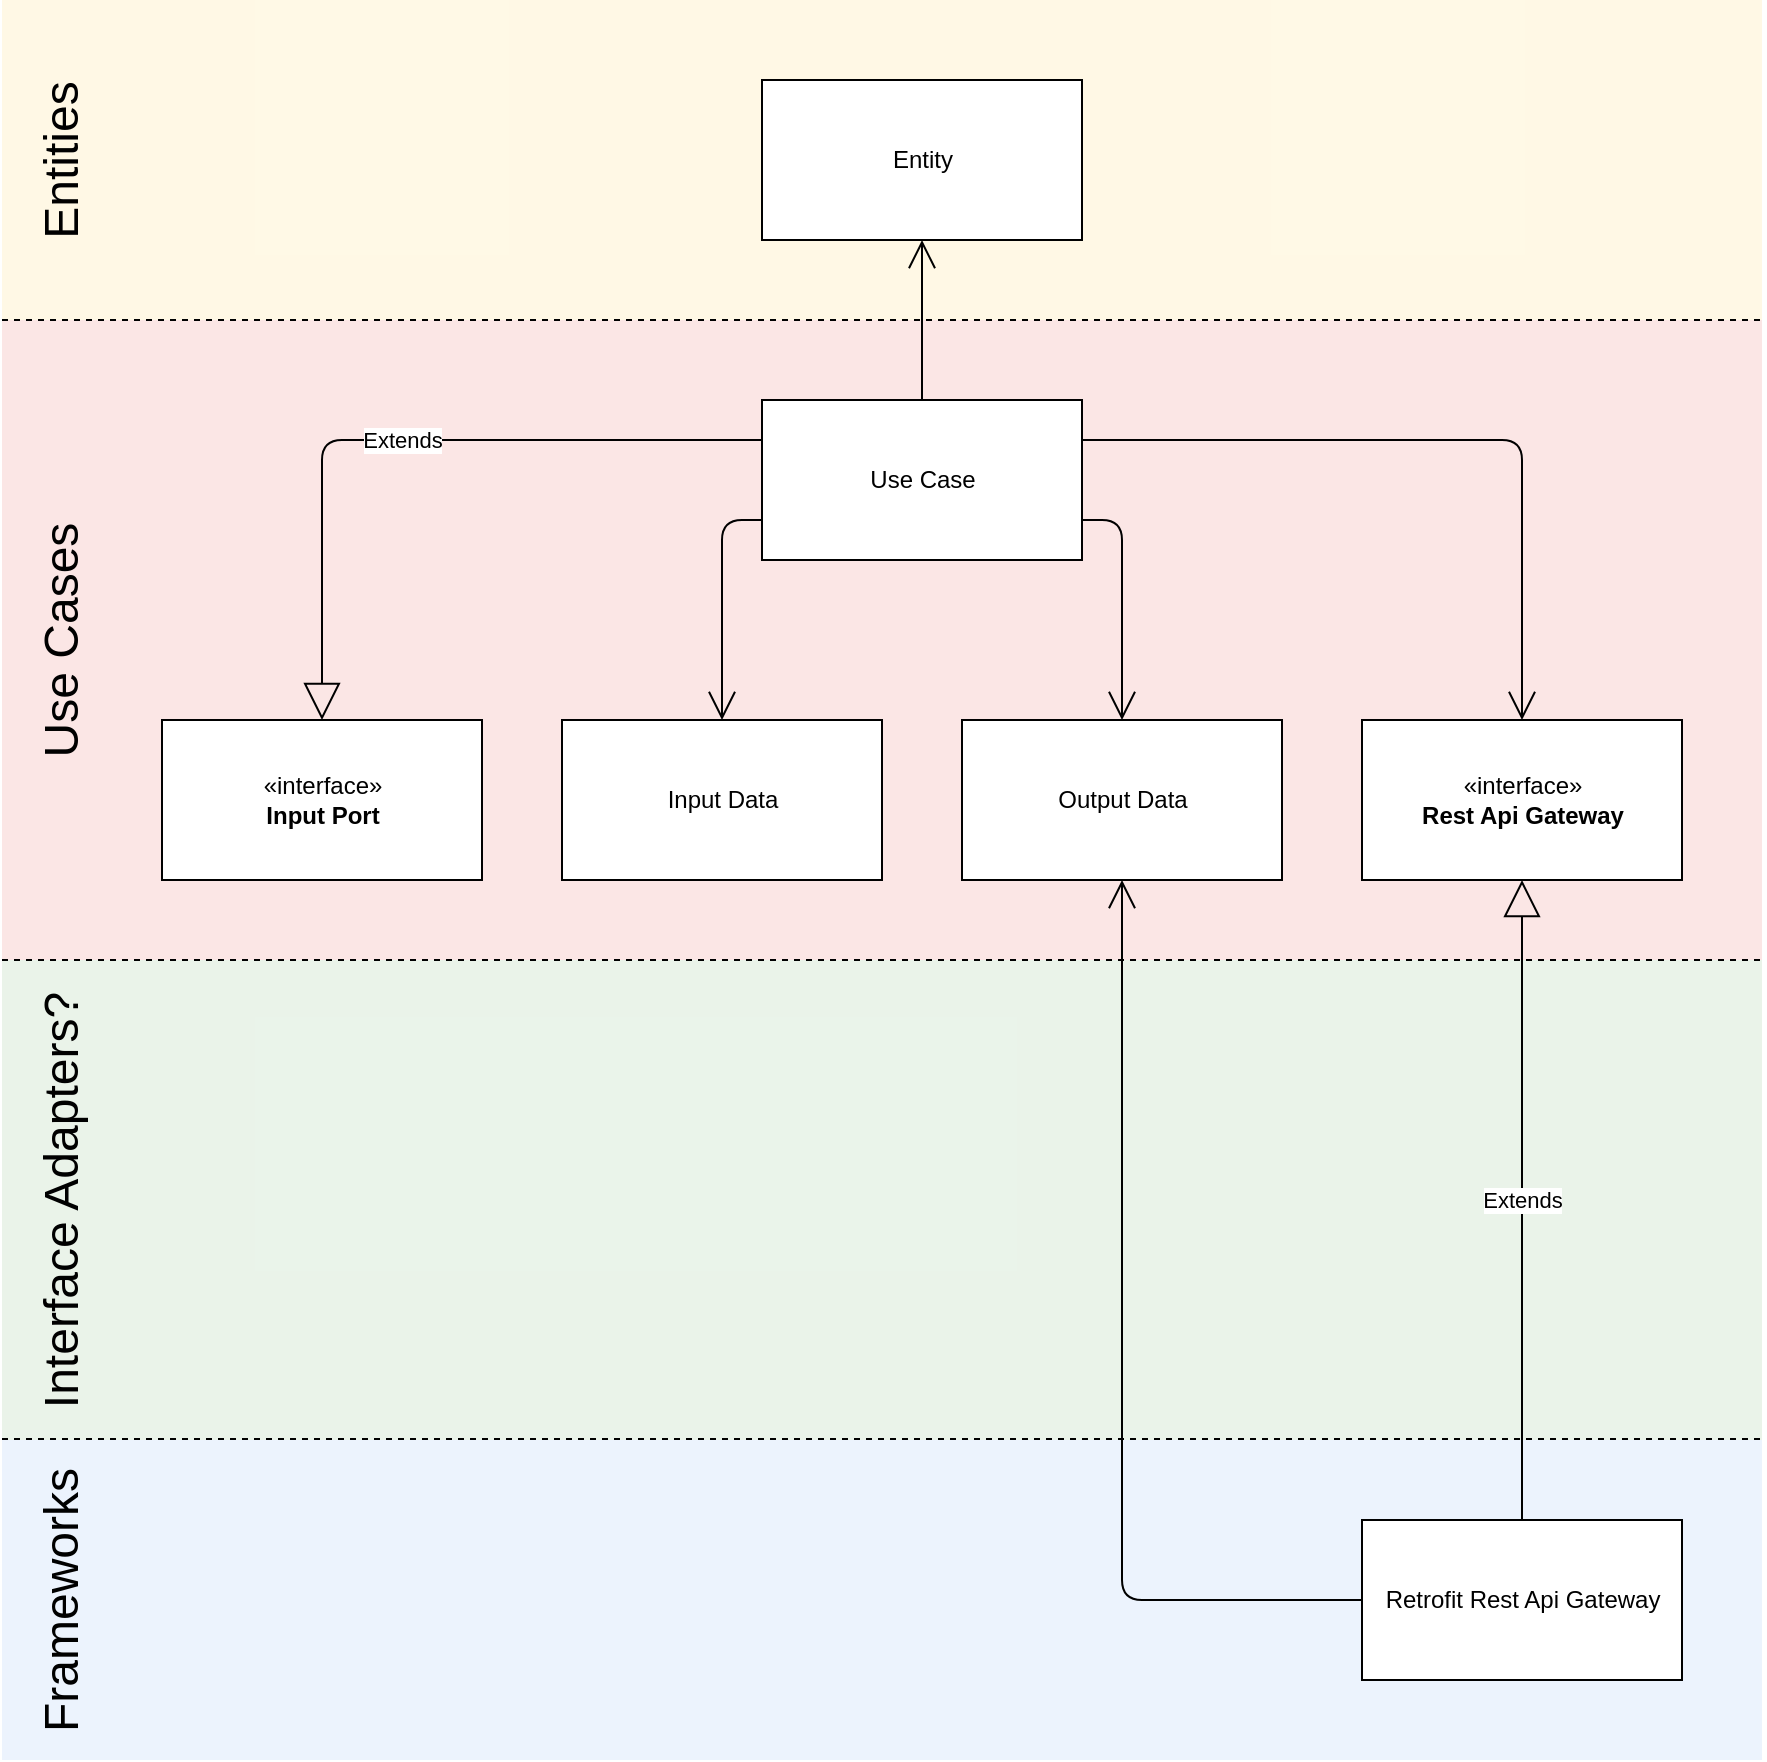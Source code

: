 <mxfile version="14.2.3" type="device"><diagram id="C5RBs43oDa-KdzZeNtuy" name="Page-1"><mxGraphModel dx="946" dy="589" grid="1" gridSize="10" guides="1" tooltips="1" connect="1" arrows="1" fold="1" page="1" pageScale="1" pageWidth="1920" pageHeight="1200" math="0" shadow="0"><root><mxCell id="WIyWlLk6GJQsqaUBKTNV-0"/><mxCell id="WIyWlLk6GJQsqaUBKTNV-1" parent="WIyWlLk6GJQsqaUBKTNV-0"/><mxCell id="Bb5JaxcQJPhhF7UU-y-N-13" value="" style="rounded=0;whiteSpace=wrap;html=1;opacity=50;fillColor=#dae8fc;strokeColor=none;" vertex="1" parent="WIyWlLk6GJQsqaUBKTNV-1"><mxGeometry y="720" width="880" height="160" as="geometry"/></mxCell><mxCell id="Bb5JaxcQJPhhF7UU-y-N-12" value="" style="rounded=0;whiteSpace=wrap;html=1;opacity=50;fillColor=#d5e8d4;strokeColor=none;" vertex="1" parent="WIyWlLk6GJQsqaUBKTNV-1"><mxGeometry y="480" width="880" height="240" as="geometry"/></mxCell><mxCell id="Bb5JaxcQJPhhF7UU-y-N-11" value="" style="rounded=0;whiteSpace=wrap;html=1;opacity=50;fillColor=#f8cecc;strokeColor=none;" vertex="1" parent="WIyWlLk6GJQsqaUBKTNV-1"><mxGeometry y="160" width="880" height="320" as="geometry"/></mxCell><mxCell id="Bb5JaxcQJPhhF7UU-y-N-10" value="" style="rounded=0;whiteSpace=wrap;html=1;fillColor=#fff2cc;strokeColor=none;opacity=50;" vertex="1" parent="WIyWlLk6GJQsqaUBKTNV-1"><mxGeometry width="880" height="160" as="geometry"/></mxCell><mxCell id="DiekmOQal36SW5C5TVol-13" value="" style="endArrow=none;dashed=1;html=1;" parent="WIyWlLk6GJQsqaUBKTNV-1" edge="1"><mxGeometry width="50" height="50" relative="1" as="geometry"><mxPoint y="719.5" as="sourcePoint"/><mxPoint x="880" y="719.5" as="targetPoint"/></mxGeometry></mxCell><mxCell id="DiekmOQal36SW5C5TVol-12" value="" style="endArrow=none;dashed=1;html=1;" parent="WIyWlLk6GJQsqaUBKTNV-1" edge="1"><mxGeometry width="50" height="50" relative="1" as="geometry"><mxPoint y="480" as="sourcePoint"/><mxPoint x="880" y="480" as="targetPoint"/></mxGeometry></mxCell><mxCell id="Bb5JaxcQJPhhF7UU-y-N-2" value="" style="endArrow=none;dashed=1;html=1;" edge="1" parent="WIyWlLk6GJQsqaUBKTNV-1"><mxGeometry width="50" height="50" relative="1" as="geometry"><mxPoint y="160" as="sourcePoint"/><mxPoint x="880" y="160" as="targetPoint"/></mxGeometry></mxCell><mxCell id="DiekmOQal36SW5C5TVol-0" value="Use Case" style="html=1;" parent="WIyWlLk6GJQsqaUBKTNV-1" vertex="1"><mxGeometry x="380" y="200" width="160" height="80" as="geometry"/></mxCell><mxCell id="DiekmOQal36SW5C5TVol-3" value="Input Data" style="html=1;" parent="WIyWlLk6GJQsqaUBKTNV-1" vertex="1"><mxGeometry x="280" y="360" width="160" height="80" as="geometry"/></mxCell><mxCell id="DiekmOQal36SW5C5TVol-6" value="Output Data" style="html=1;" parent="WIyWlLk6GJQsqaUBKTNV-1" vertex="1"><mxGeometry x="480" y="360" width="160" height="80" as="geometry"/></mxCell><mxCell id="DiekmOQal36SW5C5TVol-8" value="" style="endArrow=open;endFill=1;endSize=12;html=1;exitX=1;exitY=0.75;exitDx=0;exitDy=0;entryX=0.5;entryY=0;entryDx=0;entryDy=0;" parent="WIyWlLk6GJQsqaUBKTNV-1" source="DiekmOQal36SW5C5TVol-0" target="DiekmOQal36SW5C5TVol-6" edge="1"><mxGeometry width="160" relative="1" as="geometry"><mxPoint x="640" y="670" as="sourcePoint"/><mxPoint x="800" y="670" as="targetPoint"/><Array as="points"><mxPoint x="560" y="260"/></Array></mxGeometry></mxCell><mxCell id="DiekmOQal36SW5C5TVol-9" value="Extends" style="endArrow=block;endSize=16;endFill=0;html=1;exitX=0;exitY=0.25;exitDx=0;exitDy=0;entryX=0.5;entryY=0;entryDx=0;entryDy=0;" parent="WIyWlLk6GJQsqaUBKTNV-1" source="DiekmOQal36SW5C5TVol-0" target="Bb5JaxcQJPhhF7UU-y-N-4" edge="1"><mxGeometry width="160" relative="1" as="geometry"><mxPoint x="190" y="560" as="sourcePoint"/><mxPoint x="160" y="360" as="targetPoint"/><Array as="points"><mxPoint x="160" y="220"/></Array></mxGeometry></mxCell><mxCell id="DiekmOQal36SW5C5TVol-10" value="" style="endArrow=open;endFill=1;endSize=12;html=1;exitX=0;exitY=0.75;exitDx=0;exitDy=0;entryX=0.5;entryY=0;entryDx=0;entryDy=0;" parent="WIyWlLk6GJQsqaUBKTNV-1" source="DiekmOQal36SW5C5TVol-0" target="DiekmOQal36SW5C5TVol-3" edge="1"><mxGeometry width="160" relative="1" as="geometry"><mxPoint x="220" y="600" as="sourcePoint"/><mxPoint x="380" y="600" as="targetPoint"/><Array as="points"><mxPoint x="360" y="260"/></Array></mxGeometry></mxCell><mxCell id="DiekmOQal36SW5C5TVol-11" value="" style="endArrow=open;endFill=1;endSize=12;html=1;exitX=1;exitY=0.25;exitDx=0;exitDy=0;entryX=0.5;entryY=0;entryDx=0;entryDy=0;" parent="WIyWlLk6GJQsqaUBKTNV-1" source="DiekmOQal36SW5C5TVol-0" target="Bb5JaxcQJPhhF7UU-y-N-5" edge="1"><mxGeometry width="160" relative="1" as="geometry"><mxPoint x="640" y="560" as="sourcePoint"/><mxPoint x="760" y="360" as="targetPoint"/><Array as="points"><mxPoint x="760" y="220"/></Array></mxGeometry></mxCell><mxCell id="DiekmOQal36SW5C5TVol-14" value="Retrofit Rest Api Gateway" style="html=1;" parent="WIyWlLk6GJQsqaUBKTNV-1" vertex="1"><mxGeometry x="680" y="760" width="160" height="80" as="geometry"/></mxCell><mxCell id="DiekmOQal36SW5C5TVol-15" value="Extends" style="endArrow=block;endSize=16;endFill=0;html=1;exitX=0.5;exitY=0;exitDx=0;exitDy=0;entryX=0.5;entryY=1;entryDx=0;entryDy=0;" parent="WIyWlLk6GJQsqaUBKTNV-1" source="DiekmOQal36SW5C5TVol-14" target="Bb5JaxcQJPhhF7UU-y-N-5" edge="1"><mxGeometry width="160" relative="1" as="geometry"><mxPoint x="650" y="620" as="sourcePoint"/><mxPoint x="760" y="520" as="targetPoint"/></mxGeometry></mxCell><mxCell id="DiekmOQal36SW5C5TVol-16" value="" style="endArrow=open;endFill=1;endSize=12;html=1;entryX=0.5;entryY=1;entryDx=0;entryDy=0;exitX=0;exitY=0.5;exitDx=0;exitDy=0;" parent="WIyWlLk6GJQsqaUBKTNV-1" source="DiekmOQal36SW5C5TVol-14" target="DiekmOQal36SW5C5TVol-6" edge="1"><mxGeometry width="160" relative="1" as="geometry"><mxPoint x="370" y="840" as="sourcePoint"/><mxPoint x="560" y="520" as="targetPoint"/><Array as="points"><mxPoint x="560" y="800"/></Array></mxGeometry></mxCell><mxCell id="Bb5JaxcQJPhhF7UU-y-N-1" value="Entity" style="html=1;" vertex="1" parent="WIyWlLk6GJQsqaUBKTNV-1"><mxGeometry x="380" y="40" width="160" height="80" as="geometry"/></mxCell><mxCell id="Bb5JaxcQJPhhF7UU-y-N-3" value="" style="endArrow=open;endFill=1;endSize=12;html=1;exitX=0.5;exitY=0;exitDx=0;exitDy=0;entryX=0.5;entryY=1;entryDx=0;entryDy=0;" edge="1" parent="WIyWlLk6GJQsqaUBKTNV-1" source="DiekmOQal36SW5C5TVol-0" target="Bb5JaxcQJPhhF7UU-y-N-1"><mxGeometry width="160" relative="1" as="geometry"><mxPoint x="640" y="100" as="sourcePoint"/><mxPoint x="800" y="100" as="targetPoint"/></mxGeometry></mxCell><mxCell id="Bb5JaxcQJPhhF7UU-y-N-4" value="«interface»&lt;br&gt;&lt;b&gt;Input Port&lt;/b&gt;" style="html=1;" vertex="1" parent="WIyWlLk6GJQsqaUBKTNV-1"><mxGeometry x="80" y="360" width="160" height="80" as="geometry"/></mxCell><mxCell id="Bb5JaxcQJPhhF7UU-y-N-5" value="«interface»&lt;br&gt;&lt;b&gt;Rest Api Gateway&lt;/b&gt;" style="html=1;" vertex="1" parent="WIyWlLk6GJQsqaUBKTNV-1"><mxGeometry x="680" y="360" width="160" height="80" as="geometry"/></mxCell><mxCell id="Bb5JaxcQJPhhF7UU-y-N-6" value="&lt;font style=&quot;font-size: 24px&quot;&gt;Interface Adapters?&lt;/font&gt;" style="text;html=1;strokeColor=none;fillColor=none;align=center;verticalAlign=middle;whiteSpace=wrap;rounded=0;autosize=1;rotation=-90;" vertex="1" parent="WIyWlLk6GJQsqaUBKTNV-1"><mxGeometry x="-80" y="590" width="220" height="20" as="geometry"/></mxCell><mxCell id="Bb5JaxcQJPhhF7UU-y-N-7" value="&lt;font style=&quot;font-size: 24px&quot;&gt;Frameworks&lt;/font&gt;" style="text;html=1;strokeColor=none;fillColor=none;align=center;verticalAlign=middle;whiteSpace=wrap;rounded=0;autosize=1;rotation=-90;" vertex="1" parent="WIyWlLk6GJQsqaUBKTNV-1"><mxGeometry x="-45" y="790" width="150" height="20" as="geometry"/></mxCell><mxCell id="Bb5JaxcQJPhhF7UU-y-N-8" value="&lt;font style=&quot;font-size: 24px&quot;&gt;Use Cases&lt;/font&gt;" style="text;html=1;strokeColor=none;fillColor=none;align=center;verticalAlign=middle;whiteSpace=wrap;rounded=0;autosize=1;rotation=-90;" vertex="1" parent="WIyWlLk6GJQsqaUBKTNV-1"><mxGeometry x="-35" y="310" width="130" height="20" as="geometry"/></mxCell><mxCell id="Bb5JaxcQJPhhF7UU-y-N-9" value="&lt;font style=&quot;font-size: 24px&quot;&gt;Entities&lt;/font&gt;" style="text;html=1;strokeColor=none;fillColor=none;align=center;verticalAlign=middle;whiteSpace=wrap;rounded=0;autosize=1;rotation=-90;" vertex="1" parent="WIyWlLk6GJQsqaUBKTNV-1"><mxGeometry x="-15" y="70" width="90" height="20" as="geometry"/></mxCell></root></mxGraphModel></diagram></mxfile>